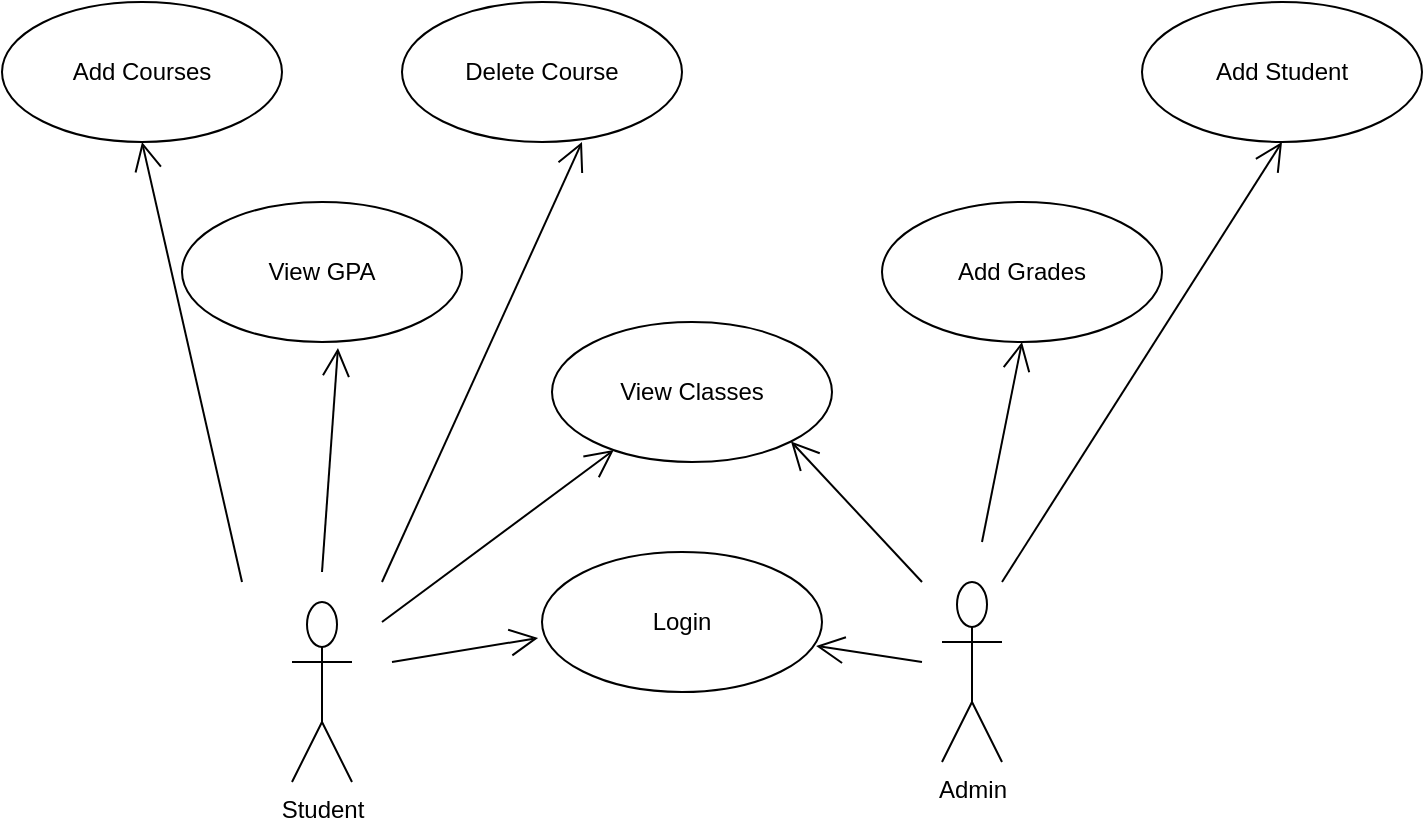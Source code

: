 <mxfile pages="1" version="11.2.8" type="github"><diagram id="_Hedtqnk-aho9I07Ryml" name="Page-1"><mxGraphModel dx="784" dy="441" grid="1" gridSize="10" guides="1" tooltips="1" connect="1" arrows="1" fold="1" page="1" pageScale="1" pageWidth="850" pageHeight="1100" math="0" shadow="0"><root><mxCell id="0"/><mxCell id="1" parent="0"/><mxCell id="1l-YH24yzdBlMsdt3afC-1" value="&lt;div&gt;Student&lt;/div&gt;" style="shape=umlActor;verticalLabelPosition=bottom;labelBackgroundColor=#ffffff;verticalAlign=top;html=1;outlineConnect=0;" parent="1" vertex="1"><mxGeometry x="155" y="330" width="30" height="90" as="geometry"/></mxCell><mxCell id="1l-YH24yzdBlMsdt3afC-5" value="Admin" style="shape=umlActor;verticalLabelPosition=bottom;labelBackgroundColor=#ffffff;verticalAlign=top;html=1;" parent="1" vertex="1"><mxGeometry x="480" y="320" width="30" height="90" as="geometry"/></mxCell><mxCell id="4EHndKn0p1xH0Xuiv1RR-1" value="Add Courses" style="ellipse;whiteSpace=wrap;html=1;" parent="1" vertex="1"><mxGeometry x="10" y="30" width="140" height="70" as="geometry"/></mxCell><mxCell id="4EHndKn0p1xH0Xuiv1RR-4" value="Delete Course" style="ellipse;whiteSpace=wrap;html=1;" parent="1" vertex="1"><mxGeometry x="210" y="30" width="140" height="70" as="geometry"/></mxCell><mxCell id="4EHndKn0p1xH0Xuiv1RR-5" value="View GPA" style="ellipse;whiteSpace=wrap;html=1;" parent="1" vertex="1"><mxGeometry x="100" y="130" width="140" height="70" as="geometry"/></mxCell><mxCell id="4EHndKn0p1xH0Xuiv1RR-6" value="Add Student" style="ellipse;whiteSpace=wrap;html=1;" parent="1" vertex="1"><mxGeometry x="580" y="30" width="140" height="70" as="geometry"/></mxCell><mxCell id="l4U8YiIzSwJfusR_4cru-1" value="Login" style="ellipse;whiteSpace=wrap;html=1;" vertex="1" parent="1"><mxGeometry x="280" y="305" width="140" height="70" as="geometry"/></mxCell><mxCell id="l4U8YiIzSwJfusR_4cru-7" value="Add Grades" style="ellipse;whiteSpace=wrap;html=1;" vertex="1" parent="1"><mxGeometry x="450" y="130" width="140" height="70" as="geometry"/></mxCell><mxCell id="l4U8YiIzSwJfusR_4cru-8" value="" style="endArrow=open;endFill=1;endSize=12;html=1;entryX=0.5;entryY=1;entryDx=0;entryDy=0;" edge="1" parent="1" target="4EHndKn0p1xH0Xuiv1RR-1"><mxGeometry width="160" relative="1" as="geometry"><mxPoint x="130" y="320" as="sourcePoint"/><mxPoint x="190" y="299.5" as="targetPoint"/></mxGeometry></mxCell><mxCell id="l4U8YiIzSwJfusR_4cru-9" value="" style="endArrow=open;endFill=1;endSize=12;html=1;entryX=0.557;entryY=1.043;entryDx=0;entryDy=0;entryPerimeter=0;" edge="1" parent="1" target="4EHndKn0p1xH0Xuiv1RR-5"><mxGeometry width="160" relative="1" as="geometry"><mxPoint x="170" y="315" as="sourcePoint"/><mxPoint x="285" y="314.5" as="targetPoint"/></mxGeometry></mxCell><mxCell id="l4U8YiIzSwJfusR_4cru-10" value="" style="endArrow=open;endFill=1;endSize=12;html=1;" edge="1" parent="1"><mxGeometry width="160" relative="1" as="geometry"><mxPoint x="200" y="320" as="sourcePoint"/><mxPoint x="300" y="100" as="targetPoint"/></mxGeometry></mxCell><mxCell id="l4U8YiIzSwJfusR_4cru-11" value="" style="endArrow=open;endFill=1;endSize=12;html=1;entryX=-0.014;entryY=0.614;entryDx=0;entryDy=0;entryPerimeter=0;" edge="1" parent="1" target="l4U8YiIzSwJfusR_4cru-1"><mxGeometry width="160" relative="1" as="geometry"><mxPoint x="205" y="360" as="sourcePoint"/><mxPoint x="365" y="360" as="targetPoint"/></mxGeometry></mxCell><mxCell id="l4U8YiIzSwJfusR_4cru-12" value="" style="endArrow=open;endFill=1;endSize=12;html=1;entryX=0.979;entryY=0.671;entryDx=0;entryDy=0;entryPerimeter=0;" edge="1" parent="1" target="l4U8YiIzSwJfusR_4cru-1"><mxGeometry width="160" relative="1" as="geometry"><mxPoint x="470" y="360" as="sourcePoint"/><mxPoint x="500" y="350" as="targetPoint"/></mxGeometry></mxCell><mxCell id="l4U8YiIzSwJfusR_4cru-13" value="" style="endArrow=open;endFill=1;endSize=12;html=1;entryX=0.5;entryY=1;entryDx=0;entryDy=0;" edge="1" parent="1" target="l4U8YiIzSwJfusR_4cru-7"><mxGeometry width="160" relative="1" as="geometry"><mxPoint x="500" y="300" as="sourcePoint"/><mxPoint x="660" y="300" as="targetPoint"/></mxGeometry></mxCell><mxCell id="l4U8YiIzSwJfusR_4cru-14" value="" style="endArrow=open;endFill=1;endSize=12;html=1;entryX=0.5;entryY=1;entryDx=0;entryDy=0;" edge="1" parent="1" target="4EHndKn0p1xH0Xuiv1RR-6"><mxGeometry width="160" relative="1" as="geometry"><mxPoint x="510" y="320" as="sourcePoint"/><mxPoint x="670" y="320" as="targetPoint"/></mxGeometry></mxCell><mxCell id="l4U8YiIzSwJfusR_4cru-15" value="&lt;div&gt;View Classes&lt;/div&gt;" style="ellipse;whiteSpace=wrap;html=1;" vertex="1" parent="1"><mxGeometry x="285" y="190" width="140" height="70" as="geometry"/></mxCell><mxCell id="l4U8YiIzSwJfusR_4cru-16" value="" style="endArrow=open;endFill=1;endSize=12;html=1;" edge="1" parent="1" target="l4U8YiIzSwJfusR_4cru-15"><mxGeometry width="160" relative="1" as="geometry"><mxPoint x="200" y="340" as="sourcePoint"/><mxPoint x="360" y="340" as="targetPoint"/></mxGeometry></mxCell><mxCell id="l4U8YiIzSwJfusR_4cru-17" value="" style="endArrow=open;endFill=1;endSize=12;html=1;entryX=1;entryY=1;entryDx=0;entryDy=0;" edge="1" parent="1" target="l4U8YiIzSwJfusR_4cru-15"><mxGeometry width="160" relative="1" as="geometry"><mxPoint x="470" y="320" as="sourcePoint"/><mxPoint x="420" y="240" as="targetPoint"/></mxGeometry></mxCell></root></mxGraphModel></diagram></mxfile>